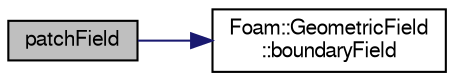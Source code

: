 digraph "patchField"
{
  bgcolor="transparent";
  edge [fontname="FreeSans",fontsize="10",labelfontname="FreeSans",labelfontsize="10"];
  node [fontname="FreeSans",fontsize="10",shape=record];
  rankdir="LR";
  Node1555 [label="patchField",height=0.2,width=0.4,color="black", fillcolor="grey75", style="filled", fontcolor="black"];
  Node1555 -> Node1556 [color="midnightblue",fontsize="10",style="solid",fontname="FreeSans"];
  Node1556 [label="Foam::GeometricField\l::boundaryField",height=0.2,width=0.4,color="black",URL="$a22434.html#a3c6c1a789b48ea0c5e8bff64f9c14f2d",tooltip="Return reference to GeometricBoundaryField. "];
}
